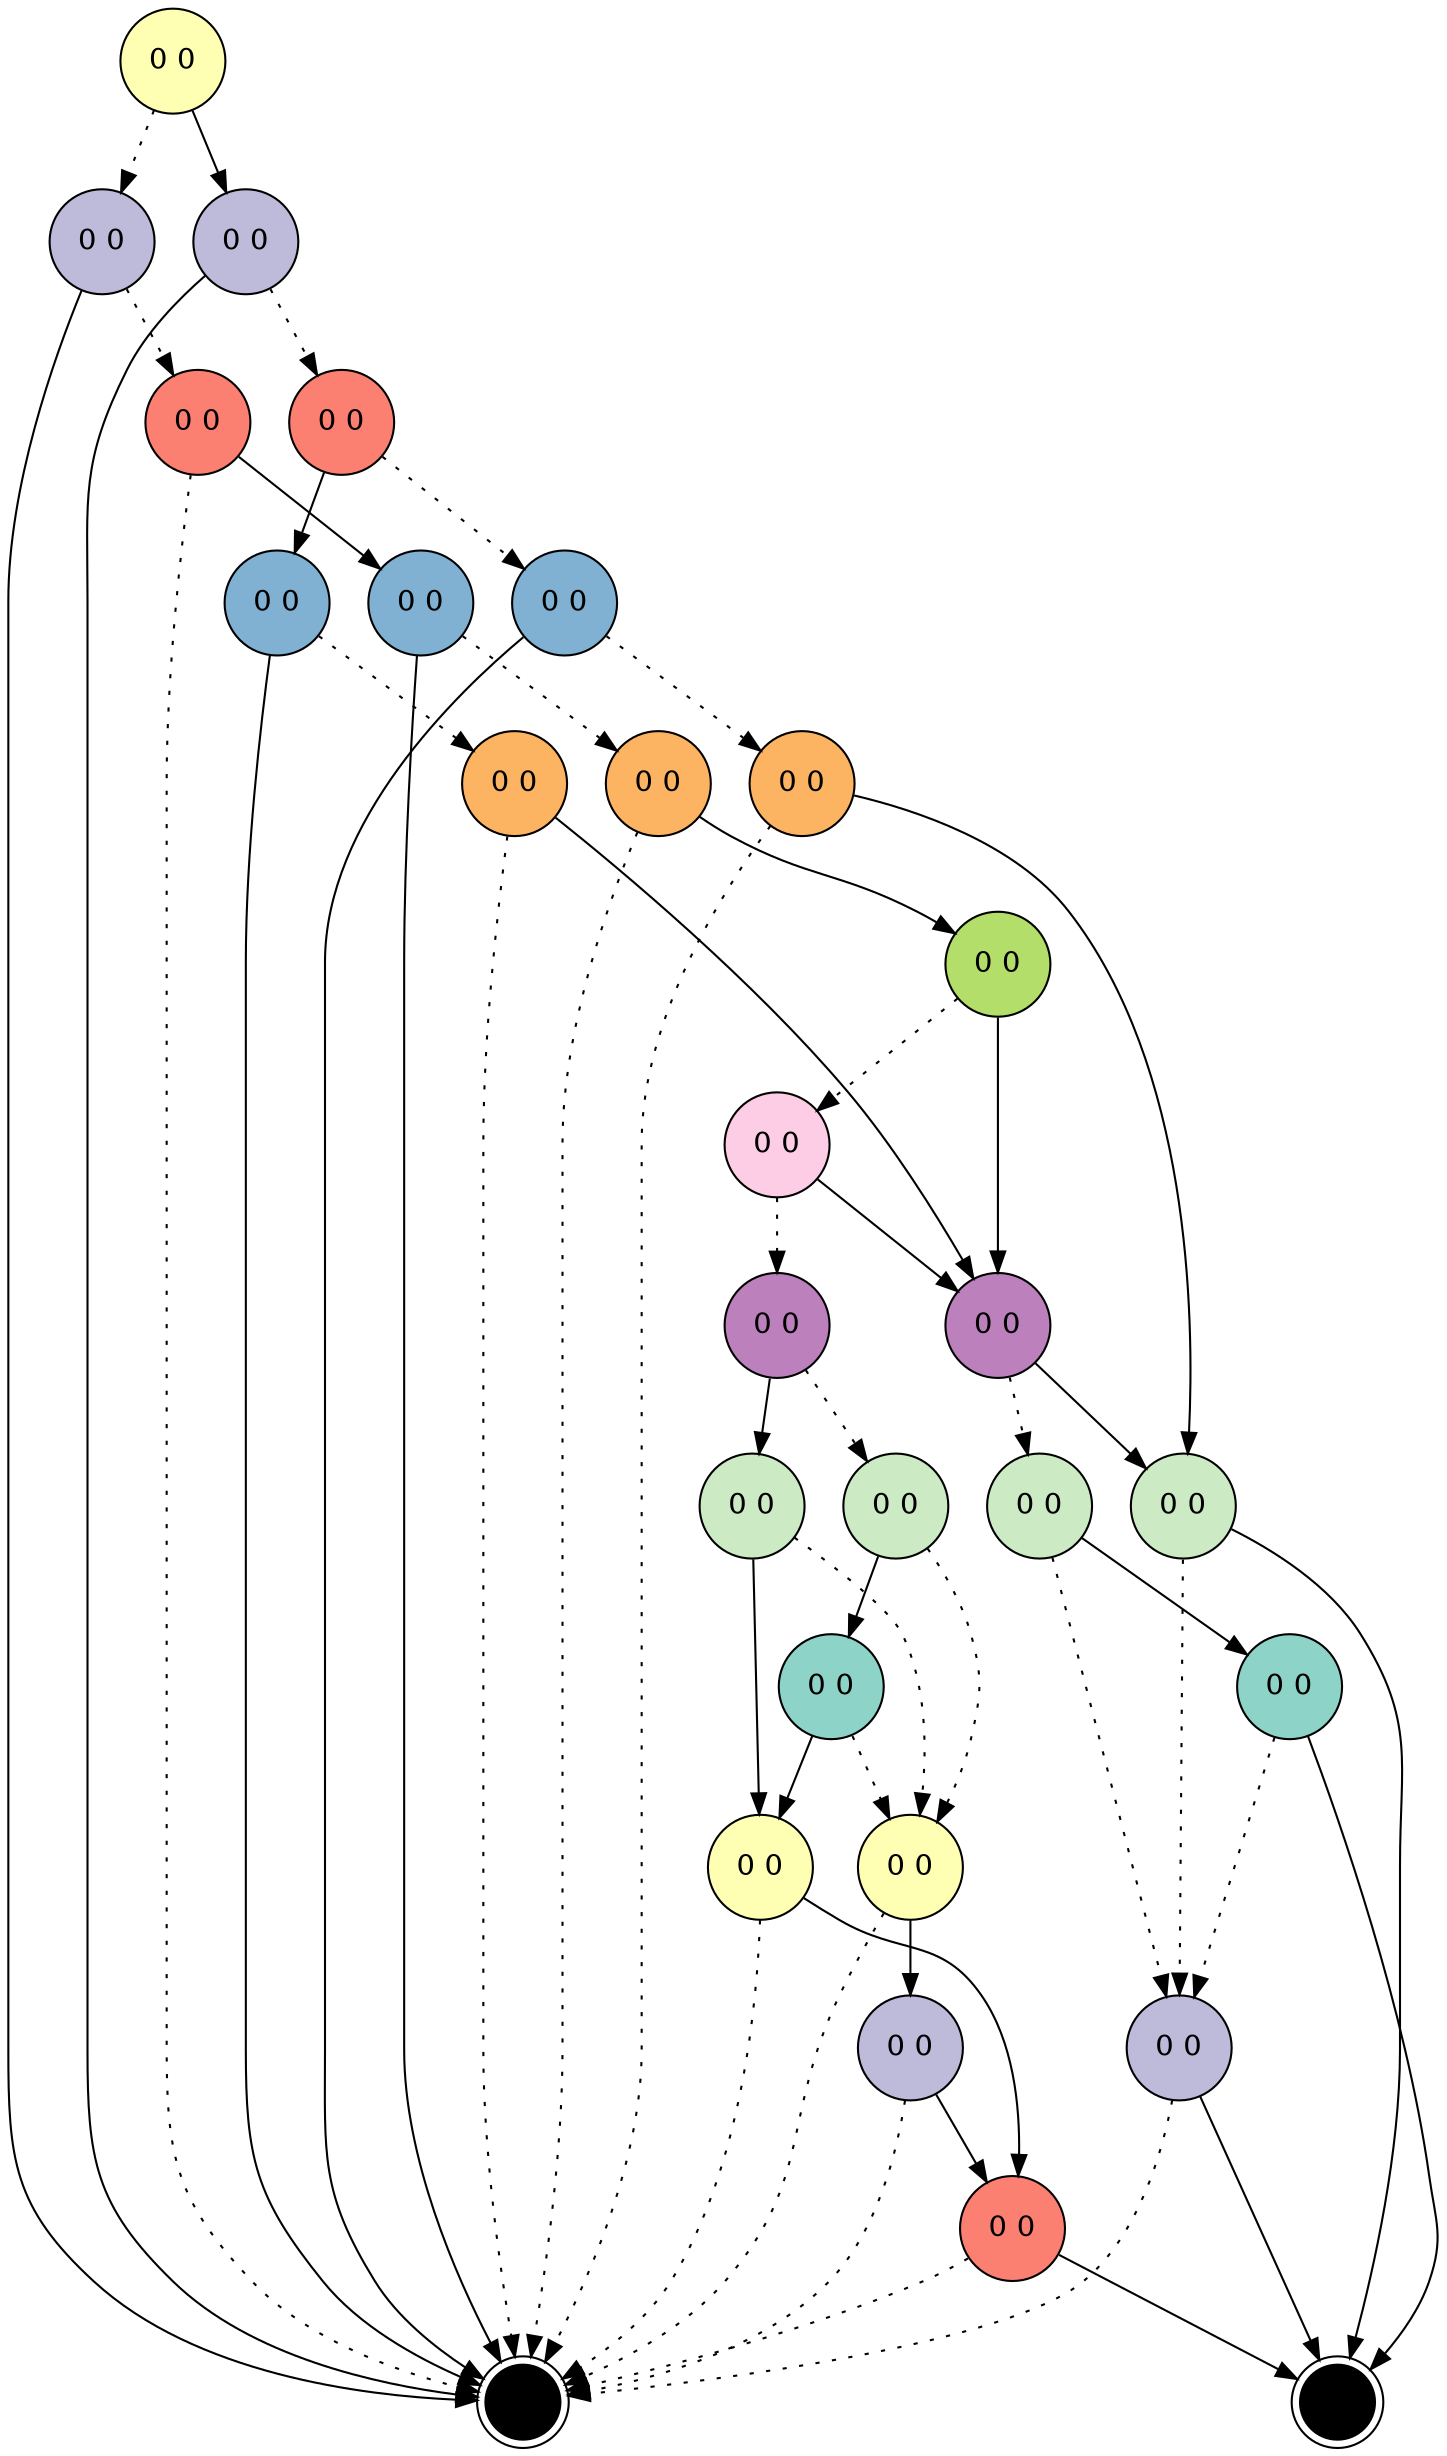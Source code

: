 digraph "" {
	node [colorscheme=set312,
		label="\N",
		shape=circle,
		style=filled
	];
{
graph [rank=same];
660092	[fillcolor=2, label="0 0", rank=1];
}
{
graph [rank=same];
660091	[fillcolor=3, label="0 0", rank=2];
660077	[fillcolor=3, label="0 0", rank=2];
}
{
graph [rank=same];
660090	[fillcolor=4, label="0 0", rank=3];
660076	[fillcolor=4, label="0 0", rank=3];
}
{
graph [rank=same];
660073	[fillcolor=5, label="0 0", rank=4];
660075	[fillcolor=5, label="0 0", rank=4];
660089	[fillcolor=5, label="0 0", rank=4];
}
{
graph [rank=same];
660072	[fillcolor=6, label="0 0", rank=5];
660088	[fillcolor=6, label="0 0", rank=5];
660074	[fillcolor=6, label="0 0", rank=5];
}
{
graph [rank=same];
660087	[fillcolor=7, label="0 0", rank=6];
}
{
graph [rank=same];
660086	[fillcolor=8, label="0 0", rank=7];
}
{
graph [rank=same];
660071	[fillcolor=10, label="0 0", rank=8];
660085	[fillcolor=10, label="0 0", rank=8];
}
{
graph [rank=same];
660070	[fillcolor=11, label="0 0", rank=9];
660068	[fillcolor=11, label="0 0", rank=9];
660084	[fillcolor=11, label="0 0", rank=9];
660082	[fillcolor=11, label="0 0", rank=9];
}
{
graph [rank=same];
660083	[fillcolor=1, label="0 0", rank=10];
660069	[fillcolor=1, label="0 0", rank=10];
}
{
graph [rank=same];
660079	[fillcolor=2, label="0 0", rank=11];
660081	[fillcolor=2, label="0 0", rank=11];
}
{
graph [rank=same];
660080	[fillcolor=3, label="0 0", rank=12];
660067	[fillcolor=3, label="0 0", rank=12];
}
{
graph [rank=same];
660078	[fillcolor=4, label="0 0", rank=13];
}
0	 [fillcolor=White, label=F, rank=None, shape=doublecircle];
1	 [fillcolor=White, label=T, rank=None, shape=doublecircle];
660077 -> 660076 		[style=dotted];
660077 -> 0
660081 -> 0 		[style=dotted];
660081 -> 660080
660069 -> 660067 		[style=dotted];
660069 -> 1
660085 -> 660084 		[style=dotted];
660085 -> 660082
660082 -> 660081 		[style=dotted];
660082 -> 660079
660076 -> 660075 		[style=dotted];
660076 -> 660073
660067 -> 0 		[style=dotted];
660067 -> 1
660089 -> 660088 		[style=dotted];
660089 -> 0
660090 -> 0 		[style=dotted];
660090 -> 660089
660074 -> 0 		[style=dotted];
660074 -> 660068
660071 -> 660070 		[style=dotted];
660071 -> 660068
660075 -> 660074 		[style=dotted];
660075 -> 0
660078 -> 0 		[style=dotted];
660078 -> 1
660086 -> 660085 		[style=dotted];
660086 -> 660071
660079 -> 0 		[style=dotted];
660079 -> 660078
660088 -> 0 		[style=dotted];
660088 -> 660087
660084 -> 660081 		[style=dotted];
660084 -> 660083
660072 -> 0 		[style=dotted];
660072 -> 660071
660068 -> 660067 		[style=dotted];
660068 -> 1
660091 -> 660090 		[style=dotted];
660091 -> 0
660070 -> 660067 		[style=dotted];
660070 -> 660069
660083 -> 660081 		[style=dotted];
660083 -> 660079
660073 -> 660072 		[style=dotted];
660073 -> 0
660087 -> 660086 		[style=dotted];
660087 -> 660071
660080 -> 0 		[style=dotted];
660080 -> 660078
660092 -> 660091 		[style=dotted];
660092 -> 660077
}